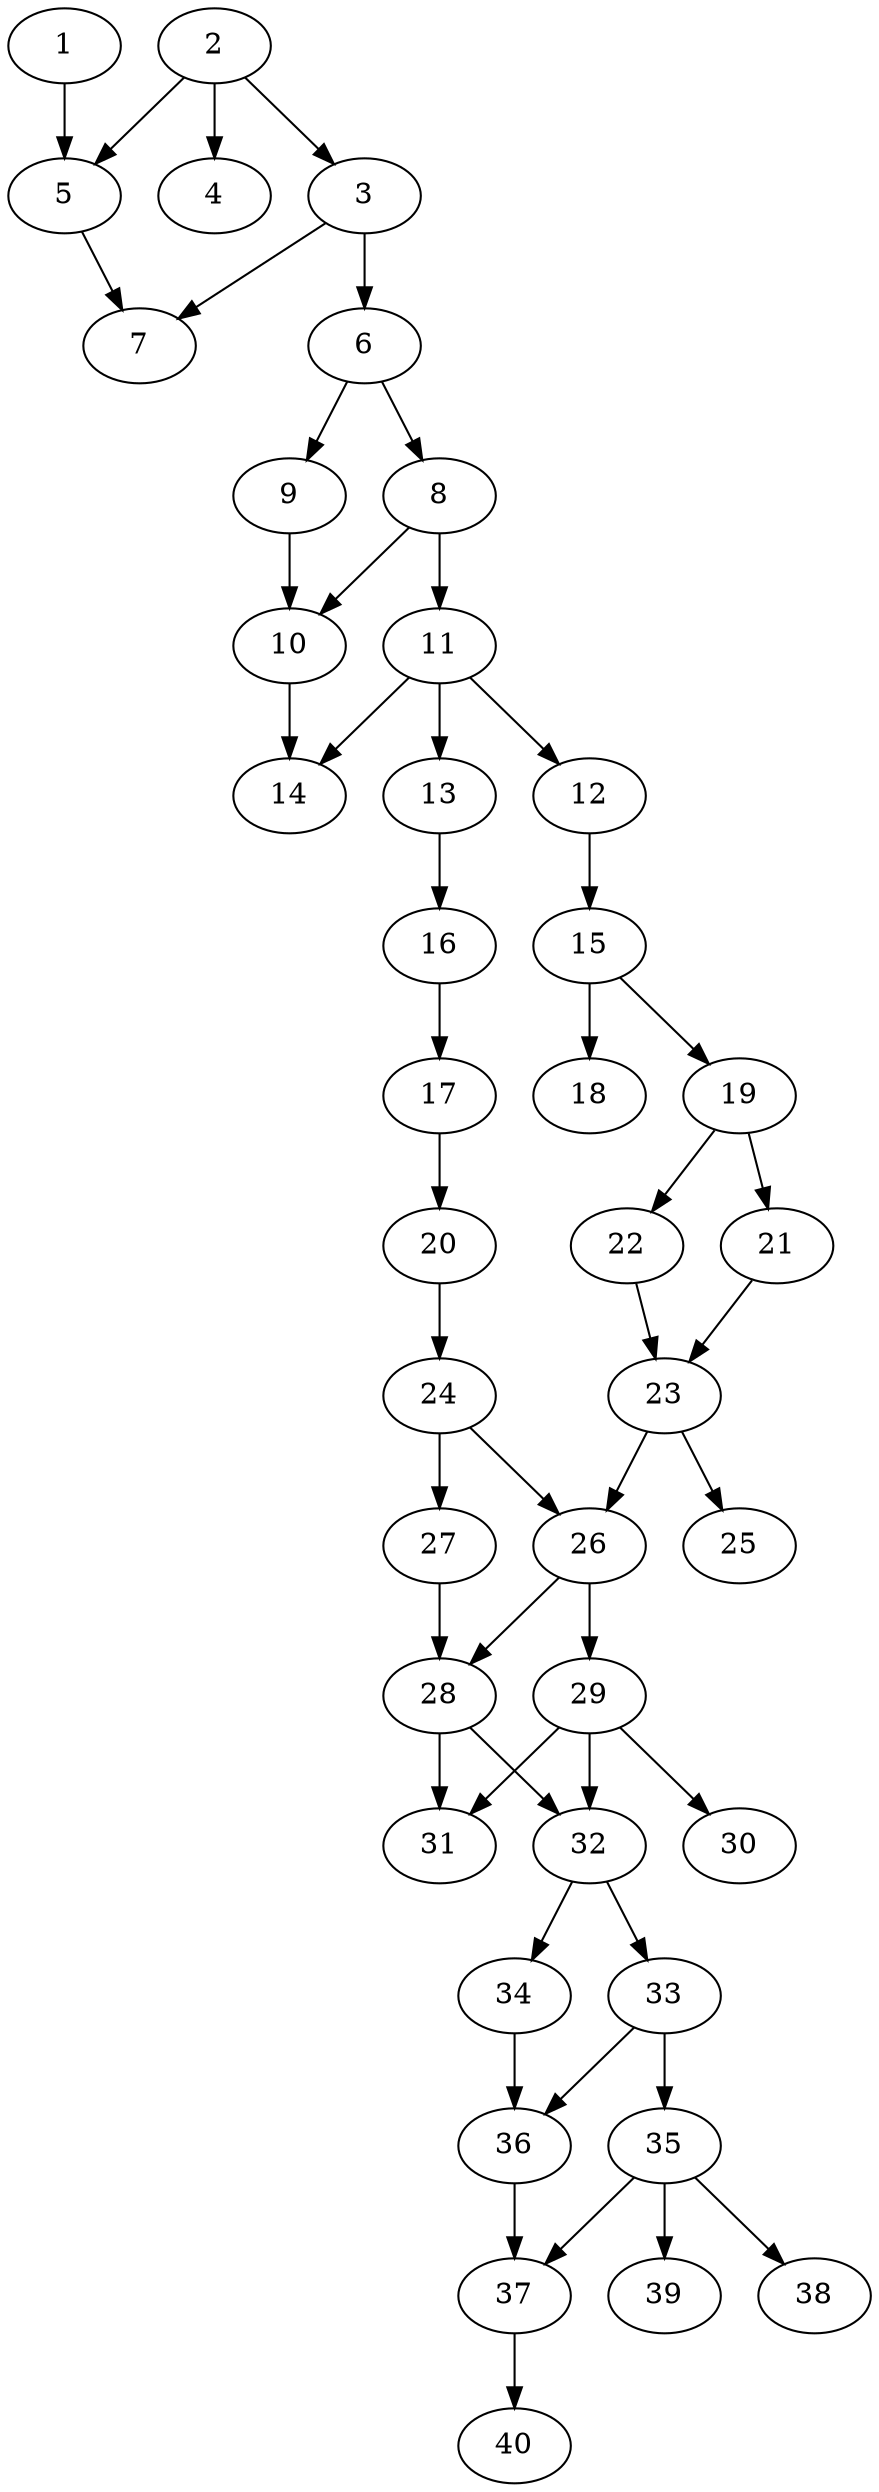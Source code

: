 // DAG automatically generated by daggen at Thu Oct  3 14:06:49 2019
// ./daggen --dot -n 40 --ccr 0.5 --fat 0.3 --regular 0.9 --density 0.6 --mindata 5242880 --maxdata 52428800 
digraph G {
  1 [size="48537600", alpha="0.14", expect_size="24268800"] 
  1 -> 5 [size ="24268800"]
  2 [size="42532864", alpha="0.01", expect_size="21266432"] 
  2 -> 3 [size ="21266432"]
  2 -> 4 [size ="21266432"]
  2 -> 5 [size ="21266432"]
  3 [size="71333888", alpha="0.01", expect_size="35666944"] 
  3 -> 6 [size ="35666944"]
  3 -> 7 [size ="35666944"]
  4 [size="12044288", alpha="0.12", expect_size="6022144"] 
  5 [size="84129792", alpha="0.20", expect_size="42064896"] 
  5 -> 7 [size ="42064896"]
  6 [size="54806528", alpha="0.06", expect_size="27403264"] 
  6 -> 8 [size ="27403264"]
  6 -> 9 [size ="27403264"]
  7 [size="72069120", alpha="0.08", expect_size="36034560"] 
  8 [size="48676864", alpha="0.13", expect_size="24338432"] 
  8 -> 10 [size ="24338432"]
  8 -> 11 [size ="24338432"]
  9 [size="98002944", alpha="0.06", expect_size="49001472"] 
  9 -> 10 [size ="49001472"]
  10 [size="40087552", alpha="0.01", expect_size="20043776"] 
  10 -> 14 [size ="20043776"]
  11 [size="31365120", alpha="0.17", expect_size="15682560"] 
  11 -> 12 [size ="15682560"]
  11 -> 13 [size ="15682560"]
  11 -> 14 [size ="15682560"]
  12 [size="99536896", alpha="0.01", expect_size="49768448"] 
  12 -> 15 [size ="49768448"]
  13 [size="104011776", alpha="0.18", expect_size="52005888"] 
  13 -> 16 [size ="52005888"]
  14 [size="12003328", alpha="0.19", expect_size="6001664"] 
  15 [size="69738496", alpha="0.06", expect_size="34869248"] 
  15 -> 18 [size ="34869248"]
  15 -> 19 [size ="34869248"]
  16 [size="69486592", alpha="0.18", expect_size="34743296"] 
  16 -> 17 [size ="34743296"]
  17 [size="96729088", alpha="0.03", expect_size="48364544"] 
  17 -> 20 [size ="48364544"]
  18 [size="38848512", alpha="0.07", expect_size="19424256"] 
  19 [size="99532800", alpha="0.14", expect_size="49766400"] 
  19 -> 21 [size ="49766400"]
  19 -> 22 [size ="49766400"]
  20 [size="34578432", alpha="0.04", expect_size="17289216"] 
  20 -> 24 [size ="17289216"]
  21 [size="37212160", alpha="0.03", expect_size="18606080"] 
  21 -> 23 [size ="18606080"]
  22 [size="20774912", alpha="0.08", expect_size="10387456"] 
  22 -> 23 [size ="10387456"]
  23 [size="25718784", alpha="0.07", expect_size="12859392"] 
  23 -> 25 [size ="12859392"]
  23 -> 26 [size ="12859392"]
  24 [size="17154048", alpha="0.05", expect_size="8577024"] 
  24 -> 26 [size ="8577024"]
  24 -> 27 [size ="8577024"]
  25 [size="12484608", alpha="0.19", expect_size="6242304"] 
  26 [size="41334784", alpha="0.03", expect_size="20667392"] 
  26 -> 28 [size ="20667392"]
  26 -> 29 [size ="20667392"]
  27 [size="31694848", alpha="0.20", expect_size="15847424"] 
  27 -> 28 [size ="15847424"]
  28 [size="47591424", alpha="0.04", expect_size="23795712"] 
  28 -> 31 [size ="23795712"]
  28 -> 32 [size ="23795712"]
  29 [size="78295040", alpha="0.08", expect_size="39147520"] 
  29 -> 30 [size ="39147520"]
  29 -> 31 [size ="39147520"]
  29 -> 32 [size ="39147520"]
  30 [size="49780736", alpha="0.17", expect_size="24890368"] 
  31 [size="70760448", alpha="0.11", expect_size="35380224"] 
  32 [size="84916224", alpha="0.04", expect_size="42458112"] 
  32 -> 33 [size ="42458112"]
  32 -> 34 [size ="42458112"]
  33 [size="29923328", alpha="0.17", expect_size="14961664"] 
  33 -> 35 [size ="14961664"]
  33 -> 36 [size ="14961664"]
  34 [size="61003776", alpha="0.09", expect_size="30501888"] 
  34 -> 36 [size ="30501888"]
  35 [size="85344256", alpha="0.15", expect_size="42672128"] 
  35 -> 37 [size ="42672128"]
  35 -> 38 [size ="42672128"]
  35 -> 39 [size ="42672128"]
  36 [size="82219008", alpha="0.13", expect_size="41109504"] 
  36 -> 37 [size ="41109504"]
  37 [size="95948800", alpha="0.09", expect_size="47974400"] 
  37 -> 40 [size ="47974400"]
  38 [size="93749248", alpha="0.12", expect_size="46874624"] 
  39 [size="19435520", alpha="0.13", expect_size="9717760"] 
  40 [size="54902784", alpha="0.19", expect_size="27451392"] 
}
